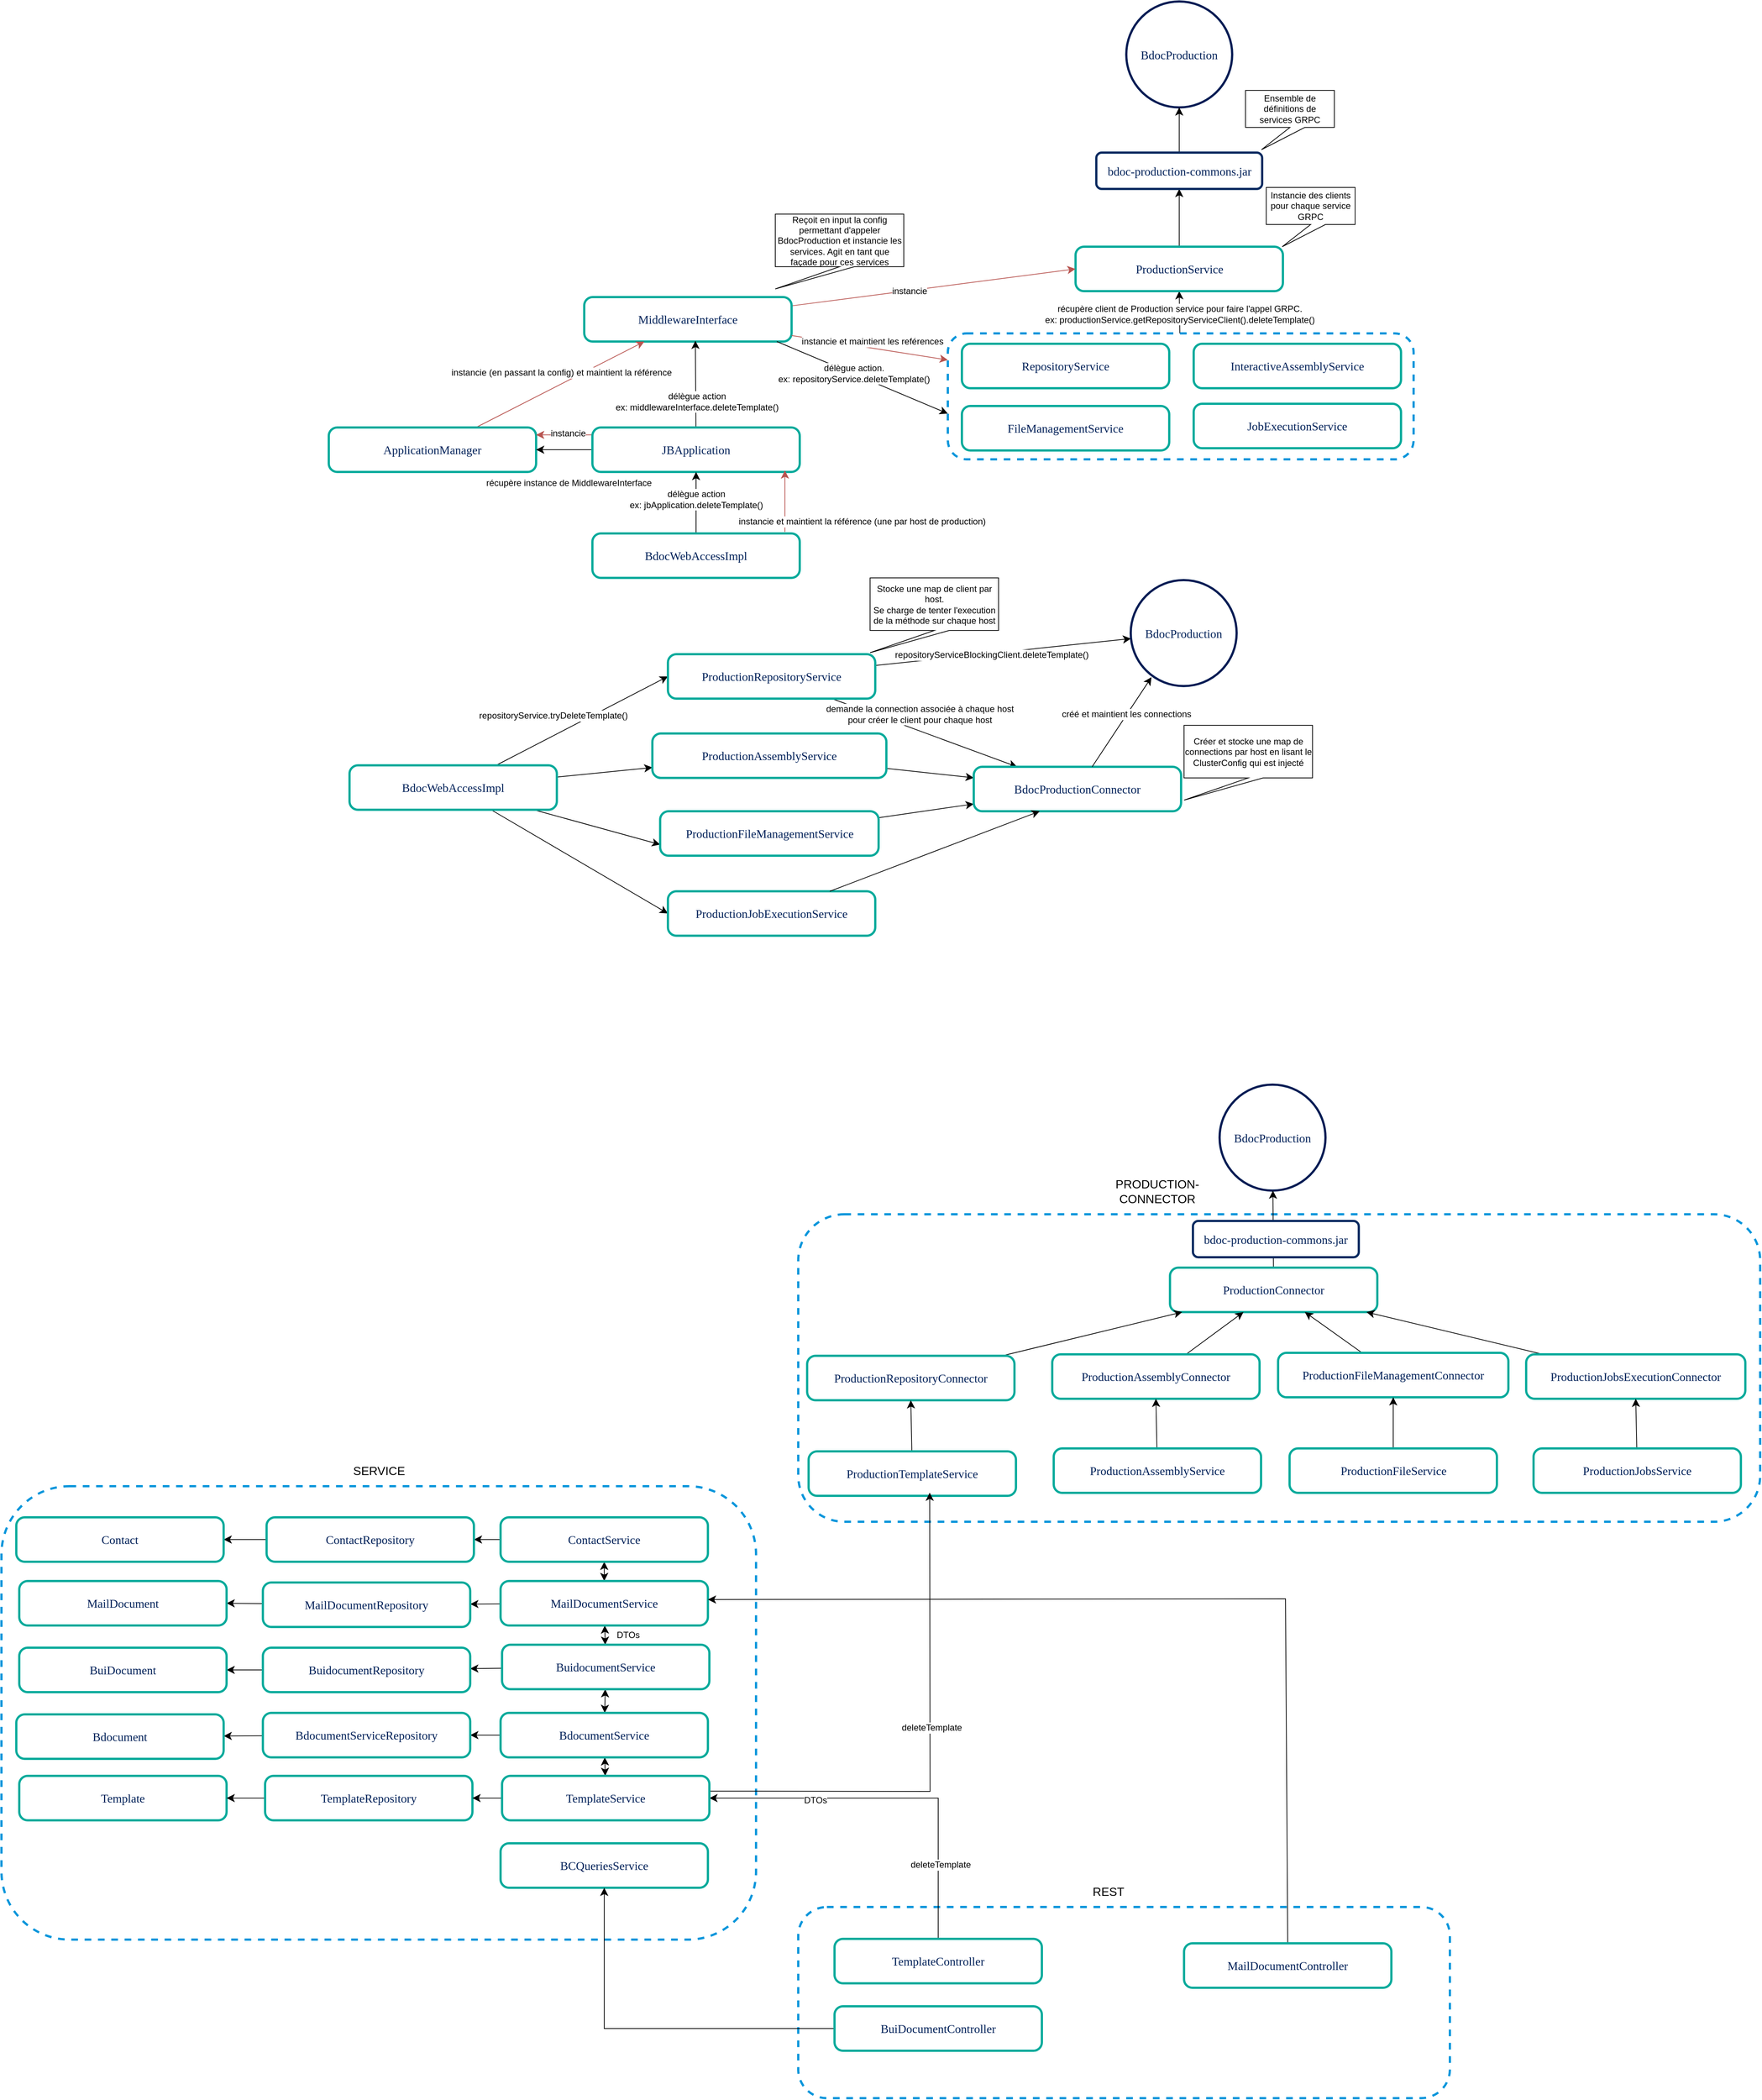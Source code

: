 <mxfile version="24.7.6">
  <diagram name="Page-1" id="mQtRlN96GZHrQYOkIhaN">
    <mxGraphModel dx="3990" dy="1787" grid="1" gridSize="10" guides="1" tooltips="1" connect="1" arrows="1" fold="1" page="0" pageScale="1" pageWidth="827" pageHeight="1169" math="0" shadow="0">
      <root>
        <mxCell id="0" />
        <mxCell id="1" parent="0" />
        <mxCell id="X8OBtTKPQ86jGMtwhGi1-129" value="" style="rounded=1;whiteSpace=wrap;html=1;strokeColor=#0095db;strokeWidth=3;arcSize=15;fontFamily=Cascadia code;fontSource=https%3A%2F%2Ffonts.googleapis.com%2Fcss%3Ffamily%3DCascadia%2Bcode;fontSize=16;fontColor=#002058;fontStyle=0;labelBackgroundColor=none;labelBorderColor=none;dashed=1;" vertex="1" parent="1">
          <mxGeometry x="-1454" y="1908" width="1019" height="612" as="geometry" />
        </mxCell>
        <mxCell id="X8OBtTKPQ86jGMtwhGi1-128" value="" style="rounded=1;whiteSpace=wrap;html=1;strokeColor=#0095db;strokeWidth=3;arcSize=15;fontFamily=Cascadia code;fontSource=https%3A%2F%2Ffonts.googleapis.com%2Fcss%3Ffamily%3DCascadia%2Bcode;fontSize=16;fontColor=#002058;fontStyle=0;labelBackgroundColor=none;labelBorderColor=none;dashed=1;" vertex="1" parent="1">
          <mxGeometry x="-378" y="2476" width="880" height="258" as="geometry" />
        </mxCell>
        <mxCell id="X8OBtTKPQ86jGMtwhGi1-125" value="" style="rounded=1;whiteSpace=wrap;html=1;strokeColor=#0095db;strokeWidth=3;arcSize=15;fontFamily=Cascadia code;fontSource=https%3A%2F%2Ffonts.googleapis.com%2Fcss%3Ffamily%3DCascadia%2Bcode;fontSize=16;fontColor=#002058;fontStyle=0;labelBackgroundColor=none;labelBorderColor=none;dashed=1;" vertex="1" parent="1">
          <mxGeometry x="-378" y="1541" width="1299" height="415" as="geometry" />
        </mxCell>
        <mxCell id="X8OBtTKPQ86jGMtwhGi1-28" style="edgeStyle=none;curved=1;rounded=0;orthogonalLoop=1;jettySize=auto;html=1;entryX=0.5;entryY=1;entryDx=0;entryDy=0;fontSize=12;startSize=8;endSize=8;" edge="1" parent="1" source="X8OBtTKPQ86jGMtwhGi1-25" target="X8OBtTKPQ86jGMtwhGi1-3">
          <mxGeometry relative="1" as="geometry" />
        </mxCell>
        <mxCell id="X8OBtTKPQ86jGMtwhGi1-34" value="&lt;div&gt;récupère client de Production service pour faire l&#39;appel GRPC.&lt;/div&gt;&lt;div&gt;ex: productionService.getRepositoryServiceClient().deleteTemplate()&lt;br&gt;&lt;/div&gt;" style="edgeLabel;html=1;align=center;verticalAlign=middle;resizable=0;points=[];fontSize=12;" vertex="1" connectable="0" parent="X8OBtTKPQ86jGMtwhGi1-28">
          <mxGeometry x="0.262" y="-2" relative="1" as="geometry">
            <mxPoint x="-2" y="10" as="offset" />
          </mxGeometry>
        </mxCell>
        <mxCell id="X8OBtTKPQ86jGMtwhGi1-25" value="" style="rounded=1;whiteSpace=wrap;html=1;strokeColor=#0095db;strokeWidth=3;arcSize=15;fontFamily=Cascadia code;fontSource=https%3A%2F%2Ffonts.googleapis.com%2Fcss%3Ffamily%3DCascadia%2Bcode;fontSize=16;fontColor=#002058;fontStyle=0;labelBackgroundColor=none;labelBorderColor=none;dashed=1;" vertex="1" parent="1">
          <mxGeometry x="-176" y="352" width="629" height="170" as="geometry" />
        </mxCell>
        <mxCell id="X8OBtTKPQ86jGMtwhGi1-1" value="BdocProduction" style="ellipse;whiteSpace=wrap;html=1;aspect=fixed;fillColor=#FFFFFF;strokeColor=#001C54;fontColor=#002058;fontFamily=Poppins;fontSource=https%3A%2F%2Ffonts.googleapis.com%2Fcss%3Ffamily%3DPoppins;fontSize=16;strokeWidth=3;fontStyle=0" vertex="1" parent="1">
          <mxGeometry x="65" y="-96" width="143" height="143" as="geometry" />
        </mxCell>
        <mxCell id="X8OBtTKPQ86jGMtwhGi1-10" style="edgeStyle=none;curved=1;rounded=0;orthogonalLoop=1;jettySize=auto;html=1;entryX=0.5;entryY=1;entryDx=0;entryDy=0;fontSize=12;startSize=8;endSize=8;" edge="1" parent="1" source="X8OBtTKPQ86jGMtwhGi1-3" target="X8OBtTKPQ86jGMtwhGi1-7">
          <mxGeometry relative="1" as="geometry" />
        </mxCell>
        <mxCell id="X8OBtTKPQ86jGMtwhGi1-3" value="ProductionService" style="rounded=1;whiteSpace=wrap;html=1;strokeColor=#00AA9B;strokeWidth=3;arcSize=19;fontFamily=Poppins;fontSource=https%3A%2F%2Ffonts.googleapis.com%2Fcss%3Ffamily%3DPoppins;fontSize=16;fontColor=#002058;fontStyle=0;labelBackgroundColor=none;labelBorderColor=none;" vertex="1" parent="1">
          <mxGeometry x="-3.5" y="235" width="280" height="60" as="geometry" />
        </mxCell>
        <mxCell id="X8OBtTKPQ86jGMtwhGi1-11" style="edgeStyle=none;curved=1;rounded=0;orthogonalLoop=1;jettySize=auto;html=1;entryX=0.5;entryY=1;entryDx=0;entryDy=0;fontSize=12;startSize=8;endSize=8;" edge="1" parent="1" source="X8OBtTKPQ86jGMtwhGi1-7" target="X8OBtTKPQ86jGMtwhGi1-1">
          <mxGeometry relative="1" as="geometry" />
        </mxCell>
        <mxCell id="X8OBtTKPQ86jGMtwhGi1-7" value="bdoc-production-commons.jar" style="rounded=1;whiteSpace=wrap;html=1;strokeColor=#042a60;strokeWidth=3;arcSize=15;fontFamily=Cascadia code;fontSource=https%3A%2F%2Ffonts.googleapis.com%2Fcss%3Ffamily%3DCascadia%2Bcode;fontSize=16;fontColor=#002058;fontStyle=0;labelBackgroundColor=none;labelBorderColor=none;" vertex="1" parent="1">
          <mxGeometry x="24.5" y="108" width="224" height="49" as="geometry" />
        </mxCell>
        <mxCell id="X8OBtTKPQ86jGMtwhGi1-9" value="Ensemble de définitions de services GRPC" style="shape=callout;whiteSpace=wrap;html=1;perimeter=calloutPerimeter;position2=0.18;" vertex="1" parent="1">
          <mxGeometry x="226" y="24" width="120" height="80" as="geometry" />
        </mxCell>
        <mxCell id="X8OBtTKPQ86jGMtwhGi1-12" value="Instancie des clients pour chaque service GRPC" style="shape=callout;whiteSpace=wrap;html=1;perimeter=calloutPerimeter;position2=0.18;" vertex="1" parent="1">
          <mxGeometry x="254" y="155" width="120" height="80" as="geometry" />
        </mxCell>
        <mxCell id="X8OBtTKPQ86jGMtwhGi1-15" style="edgeStyle=none;curved=1;rounded=0;orthogonalLoop=1;jettySize=auto;html=1;fontSize=12;startSize=8;endSize=8;fillColor=#f8cecc;strokeColor=#b85450;entryX=0;entryY=0.5;entryDx=0;entryDy=0;" edge="1" parent="1" source="X8OBtTKPQ86jGMtwhGi1-14" target="X8OBtTKPQ86jGMtwhGi1-3">
          <mxGeometry relative="1" as="geometry" />
        </mxCell>
        <mxCell id="X8OBtTKPQ86jGMtwhGi1-30" value="instancie" style="edgeLabel;html=1;align=center;verticalAlign=middle;resizable=0;points=[];fontSize=12;" vertex="1" connectable="0" parent="X8OBtTKPQ86jGMtwhGi1-15">
          <mxGeometry x="-0.172" y="-1" relative="1" as="geometry">
            <mxPoint as="offset" />
          </mxGeometry>
        </mxCell>
        <mxCell id="X8OBtTKPQ86jGMtwhGi1-14" value="MiddlewareInterface" style="rounded=1;whiteSpace=wrap;html=1;strokeColor=#00AA9B;strokeWidth=3;arcSize=19;fontFamily=Poppins;fontSource=https%3A%2F%2Ffonts.googleapis.com%2Fcss%3Ffamily%3DPoppins;fontSize=16;fontColor=#002058;fontStyle=0;labelBackgroundColor=none;labelBorderColor=none;" vertex="1" parent="1">
          <mxGeometry x="-667" y="303" width="280" height="60" as="geometry" />
        </mxCell>
        <mxCell id="X8OBtTKPQ86jGMtwhGi1-17" value="Reçoit en input la config permettant d&#39;appeler BdocProduction et instancie les services. Agit en tant que façade pour ces services" style="shape=callout;whiteSpace=wrap;html=1;perimeter=calloutPerimeter;position2=0;" vertex="1" parent="1">
          <mxGeometry x="-409" y="191" width="173.5" height="101" as="geometry" />
        </mxCell>
        <mxCell id="X8OBtTKPQ86jGMtwhGi1-18" value="RepositoryService" style="rounded=1;whiteSpace=wrap;html=1;strokeColor=#00AA9B;strokeWidth=3;arcSize=19;fontFamily=Poppins;fontSource=https%3A%2F%2Ffonts.googleapis.com%2Fcss%3Ffamily%3DPoppins;fontSize=16;fontColor=#002058;fontStyle=0;labelBackgroundColor=none;labelBorderColor=none;" vertex="1" parent="1">
          <mxGeometry x="-157" y="366" width="280" height="60" as="geometry" />
        </mxCell>
        <mxCell id="X8OBtTKPQ86jGMtwhGi1-19" value="InteractiveAssemblyService" style="rounded=1;whiteSpace=wrap;html=1;strokeColor=#00AA9B;strokeWidth=3;arcSize=19;fontFamily=Poppins;fontSource=https%3A%2F%2Ffonts.googleapis.com%2Fcss%3Ffamily%3DPoppins;fontSize=16;fontColor=#002058;fontStyle=0;labelBackgroundColor=none;labelBorderColor=none;" vertex="1" parent="1">
          <mxGeometry x="156" y="366" width="280" height="60" as="geometry" />
        </mxCell>
        <mxCell id="X8OBtTKPQ86jGMtwhGi1-20" value="FileManagementService" style="rounded=1;whiteSpace=wrap;html=1;strokeColor=#00AA9B;strokeWidth=3;arcSize=19;fontFamily=Poppins;fontSource=https%3A%2F%2Ffonts.googleapis.com%2Fcss%3Ffamily%3DPoppins;fontSize=16;fontColor=#002058;fontStyle=0;labelBackgroundColor=none;labelBorderColor=none;" vertex="1" parent="1">
          <mxGeometry x="-157" y="450" width="280" height="60" as="geometry" />
        </mxCell>
        <mxCell id="X8OBtTKPQ86jGMtwhGi1-21" value="JobExecutionService" style="rounded=1;whiteSpace=wrap;html=1;strokeColor=#00AA9B;strokeWidth=3;arcSize=19;fontFamily=Poppins;fontSource=https%3A%2F%2Ffonts.googleapis.com%2Fcss%3Ffamily%3DPoppins;fontSize=16;fontColor=#002058;fontStyle=0;labelBackgroundColor=none;labelBorderColor=none;" vertex="1" parent="1">
          <mxGeometry x="156" y="447" width="280" height="60" as="geometry" />
        </mxCell>
        <mxCell id="X8OBtTKPQ86jGMtwhGi1-26" style="edgeStyle=none;curved=1;rounded=0;orthogonalLoop=1;jettySize=auto;html=1;exitX=0.5;exitY=0;exitDx=0;exitDy=0;fontSize=12;startSize=8;endSize=8;" edge="1" parent="1" source="X8OBtTKPQ86jGMtwhGi1-25" target="X8OBtTKPQ86jGMtwhGi1-25">
          <mxGeometry relative="1" as="geometry" />
        </mxCell>
        <mxCell id="X8OBtTKPQ86jGMtwhGi1-27" style="edgeStyle=none;curved=1;rounded=0;orthogonalLoop=1;jettySize=auto;html=1;exitX=0.5;exitY=0;exitDx=0;exitDy=0;fontSize=12;startSize=8;endSize=8;" edge="1" parent="1" source="X8OBtTKPQ86jGMtwhGi1-25" target="X8OBtTKPQ86jGMtwhGi1-25">
          <mxGeometry relative="1" as="geometry" />
        </mxCell>
        <mxCell id="X8OBtTKPQ86jGMtwhGi1-29" style="edgeStyle=none;curved=1;rounded=0;orthogonalLoop=1;jettySize=auto;html=1;fontSize=12;startSize=8;endSize=8;fillColor=#f8cecc;strokeColor=#b85450;" edge="1" parent="1" source="X8OBtTKPQ86jGMtwhGi1-14" target="X8OBtTKPQ86jGMtwhGi1-25">
          <mxGeometry relative="1" as="geometry" />
        </mxCell>
        <mxCell id="X8OBtTKPQ86jGMtwhGi1-31" value="instancie et maintient les reférences" style="edgeLabel;html=1;align=center;verticalAlign=middle;resizable=0;points=[];fontSize=12;" vertex="1" connectable="0" parent="X8OBtTKPQ86jGMtwhGi1-29">
          <mxGeometry x="-0.215" y="1" relative="1" as="geometry">
            <mxPoint x="26" y="-4" as="offset" />
          </mxGeometry>
        </mxCell>
        <mxCell id="X8OBtTKPQ86jGMtwhGi1-32" style="edgeStyle=none;curved=1;rounded=0;orthogonalLoop=1;jettySize=auto;html=1;entryX=0.002;entryY=0.3;entryDx=0;entryDy=0;entryPerimeter=0;fontSize=12;startSize=8;endSize=8;exitX=0.929;exitY=1;exitDx=0;exitDy=0;exitPerimeter=0;" edge="1" parent="1" source="X8OBtTKPQ86jGMtwhGi1-14">
          <mxGeometry relative="1" as="geometry">
            <mxPoint x="-297.26" y="443.995" as="sourcePoint" />
            <mxPoint x="-176.002" y="460.24" as="targetPoint" />
          </mxGeometry>
        </mxCell>
        <mxCell id="X8OBtTKPQ86jGMtwhGi1-33" value="&lt;div&gt;délègue action.&lt;/div&gt;&lt;div&gt;ex: repositoryService.deleteTemplate()&lt;br&gt;&lt;/div&gt;" style="edgeLabel;html=1;align=center;verticalAlign=middle;resizable=0;points=[];fontSize=12;" vertex="1" connectable="0" parent="X8OBtTKPQ86jGMtwhGi1-32">
          <mxGeometry x="-0.106" y="1" relative="1" as="geometry">
            <mxPoint as="offset" />
          </mxGeometry>
        </mxCell>
        <mxCell id="X8OBtTKPQ86jGMtwhGi1-37" style="edgeStyle=none;curved=1;rounded=0;orthogonalLoop=1;jettySize=auto;html=1;fontSize=12;startSize=8;endSize=8;fillColor=#f8cecc;strokeColor=#b85450;" edge="1" parent="1" source="X8OBtTKPQ86jGMtwhGi1-36" target="X8OBtTKPQ86jGMtwhGi1-14">
          <mxGeometry relative="1" as="geometry" />
        </mxCell>
        <mxCell id="X8OBtTKPQ86jGMtwhGi1-38" value="instancie (en passant la config) et maintient la référence" style="edgeLabel;html=1;align=center;verticalAlign=middle;resizable=0;points=[];fontSize=12;" vertex="1" connectable="0" parent="X8OBtTKPQ86jGMtwhGi1-37">
          <mxGeometry x="-0.314" relative="1" as="geometry">
            <mxPoint x="37" y="-34" as="offset" />
          </mxGeometry>
        </mxCell>
        <mxCell id="X8OBtTKPQ86jGMtwhGi1-36" value="ApplicationManager" style="rounded=1;whiteSpace=wrap;html=1;strokeColor=#00AA9B;strokeWidth=3;arcSize=19;fontFamily=Poppins;fontSource=https%3A%2F%2Ffonts.googleapis.com%2Fcss%3Ffamily%3DPoppins;fontSize=16;fontColor=#002058;fontStyle=0;labelBackgroundColor=none;labelBorderColor=none;" vertex="1" parent="1">
          <mxGeometry x="-1012" y="479" width="280" height="60" as="geometry" />
        </mxCell>
        <mxCell id="X8OBtTKPQ86jGMtwhGi1-41" style="edgeStyle=none;curved=1;rounded=0;orthogonalLoop=1;jettySize=auto;html=1;fontSize=12;startSize=8;endSize=8;entryX=0.536;entryY=0.983;entryDx=0;entryDy=0;entryPerimeter=0;" edge="1" parent="1" source="X8OBtTKPQ86jGMtwhGi1-39" target="X8OBtTKPQ86jGMtwhGi1-14">
          <mxGeometry relative="1" as="geometry">
            <mxPoint x="-525" y="395" as="targetPoint" />
          </mxGeometry>
        </mxCell>
        <mxCell id="X8OBtTKPQ86jGMtwhGi1-42" value="délègue action&lt;br&gt;ex: middlewareInterface.deleteTemplate()" style="edgeLabel;html=1;align=center;verticalAlign=middle;resizable=0;points=[];fontSize=12;" vertex="1" connectable="0" parent="X8OBtTKPQ86jGMtwhGi1-41">
          <mxGeometry x="0.157" relative="1" as="geometry">
            <mxPoint x="1" y="32" as="offset" />
          </mxGeometry>
        </mxCell>
        <mxCell id="X8OBtTKPQ86jGMtwhGi1-43" style="edgeStyle=none;curved=1;rounded=0;orthogonalLoop=1;jettySize=auto;html=1;entryX=1;entryY=0.5;entryDx=0;entryDy=0;fontSize=12;startSize=8;endSize=8;" edge="1" parent="1" source="X8OBtTKPQ86jGMtwhGi1-39" target="X8OBtTKPQ86jGMtwhGi1-36">
          <mxGeometry relative="1" as="geometry" />
        </mxCell>
        <mxCell id="X8OBtTKPQ86jGMtwhGi1-44" value="récupère instance de MiddlewareInterface" style="edgeLabel;html=1;align=center;verticalAlign=middle;resizable=0;points=[];fontSize=12;" vertex="1" connectable="0" parent="X8OBtTKPQ86jGMtwhGi1-43">
          <mxGeometry x="-0.08" relative="1" as="geometry">
            <mxPoint x="3" y="45" as="offset" />
          </mxGeometry>
        </mxCell>
        <mxCell id="X8OBtTKPQ86jGMtwhGi1-51" style="edgeStyle=none;curved=1;rounded=0;orthogonalLoop=1;jettySize=auto;html=1;fontSize=12;startSize=8;endSize=8;fillColor=#f8cecc;strokeColor=#b85450;" edge="1" parent="1">
          <mxGeometry relative="1" as="geometry">
            <mxPoint x="-656" y="489" as="sourcePoint" />
            <mxPoint x="-732" y="489" as="targetPoint" />
          </mxGeometry>
        </mxCell>
        <mxCell id="X8OBtTKPQ86jGMtwhGi1-52" value="instancie" style="edgeLabel;html=1;align=center;verticalAlign=middle;resizable=0;points=[];fontSize=12;" vertex="1" connectable="0" parent="X8OBtTKPQ86jGMtwhGi1-51">
          <mxGeometry x="-0.289" y="-2" relative="1" as="geometry">
            <mxPoint x="-6" as="offset" />
          </mxGeometry>
        </mxCell>
        <mxCell id="X8OBtTKPQ86jGMtwhGi1-39" value="JBApplication" style="rounded=1;whiteSpace=wrap;html=1;strokeColor=#00AA9B;strokeWidth=3;arcSize=19;fontFamily=Poppins;fontSource=https%3A%2F%2Ffonts.googleapis.com%2Fcss%3Ffamily%3DPoppins;fontSize=16;fontColor=#002058;fontStyle=0;labelBackgroundColor=none;labelBorderColor=none;" vertex="1" parent="1">
          <mxGeometry x="-656" y="479" width="280" height="60" as="geometry" />
        </mxCell>
        <mxCell id="X8OBtTKPQ86jGMtwhGi1-47" style="edgeStyle=none;curved=1;rounded=0;orthogonalLoop=1;jettySize=auto;html=1;fontSize=12;startSize=8;endSize=8;" edge="1" parent="1" source="X8OBtTKPQ86jGMtwhGi1-46" target="X8OBtTKPQ86jGMtwhGi1-39">
          <mxGeometry relative="1" as="geometry" />
        </mxCell>
        <mxCell id="X8OBtTKPQ86jGMtwhGi1-48" value="&lt;div&gt;délègue action&lt;/div&gt;&lt;div&gt;ex: jbApplication.deleteTemplate()&lt;br&gt;&lt;/div&gt;" style="edgeLabel;html=1;align=center;verticalAlign=middle;resizable=0;points=[];fontSize=12;" vertex="1" connectable="0" parent="X8OBtTKPQ86jGMtwhGi1-47">
          <mxGeometry x="0.108" relative="1" as="geometry">
            <mxPoint as="offset" />
          </mxGeometry>
        </mxCell>
        <mxCell id="X8OBtTKPQ86jGMtwhGi1-49" style="edgeStyle=none;curved=1;rounded=0;orthogonalLoop=1;jettySize=auto;html=1;fontSize=12;startSize=8;endSize=8;fillColor=#f8cecc;strokeColor=#b85450;" edge="1" parent="1">
          <mxGeometry relative="1" as="geometry">
            <mxPoint x="-396" y="620" as="sourcePoint" />
            <mxPoint x="-396" y="537" as="targetPoint" />
          </mxGeometry>
        </mxCell>
        <mxCell id="X8OBtTKPQ86jGMtwhGi1-50" value="instancie et maintient la référence (une par host de production)" style="edgeLabel;html=1;align=center;verticalAlign=middle;resizable=0;points=[];fontSize=12;" vertex="1" connectable="0" parent="X8OBtTKPQ86jGMtwhGi1-49">
          <mxGeometry x="0.181" relative="1" as="geometry">
            <mxPoint x="104" y="35" as="offset" />
          </mxGeometry>
        </mxCell>
        <mxCell id="X8OBtTKPQ86jGMtwhGi1-46" value="BdocWebAccessImpl" style="rounded=1;whiteSpace=wrap;html=1;strokeColor=#00AA9B;strokeWidth=3;arcSize=19;fontFamily=Poppins;fontSource=https%3A%2F%2Ffonts.googleapis.com%2Fcss%3Ffamily%3DPoppins;fontSize=16;fontColor=#002058;fontStyle=0;labelBackgroundColor=none;labelBorderColor=none;" vertex="1" parent="1">
          <mxGeometry x="-656" y="622" width="280" height="60" as="geometry" />
        </mxCell>
        <mxCell id="X8OBtTKPQ86jGMtwhGi1-59" style="edgeStyle=none;curved=1;rounded=0;orthogonalLoop=1;jettySize=auto;html=1;fontSize=12;startSize=8;endSize=8;entryX=0;entryY=0.5;entryDx=0;entryDy=0;" edge="1" parent="1" source="X8OBtTKPQ86jGMtwhGi1-53" target="X8OBtTKPQ86jGMtwhGi1-54">
          <mxGeometry relative="1" as="geometry" />
        </mxCell>
        <mxCell id="X8OBtTKPQ86jGMtwhGi1-71" value="repositoryService.tryDeleteTemplate()" style="edgeLabel;html=1;align=center;verticalAlign=middle;resizable=0;points=[];fontSize=12;" vertex="1" connectable="0" parent="X8OBtTKPQ86jGMtwhGi1-59">
          <mxGeometry x="0.209" y="-2" relative="1" as="geometry">
            <mxPoint x="-65" y="4" as="offset" />
          </mxGeometry>
        </mxCell>
        <mxCell id="X8OBtTKPQ86jGMtwhGi1-60" style="edgeStyle=none;curved=1;rounded=0;orthogonalLoop=1;jettySize=auto;html=1;fontSize=12;startSize=8;endSize=8;" edge="1" parent="1" source="X8OBtTKPQ86jGMtwhGi1-53" target="X8OBtTKPQ86jGMtwhGi1-55">
          <mxGeometry relative="1" as="geometry" />
        </mxCell>
        <mxCell id="X8OBtTKPQ86jGMtwhGi1-61" style="edgeStyle=none;curved=1;rounded=0;orthogonalLoop=1;jettySize=auto;html=1;entryX=0;entryY=0.75;entryDx=0;entryDy=0;fontSize=12;startSize=8;endSize=8;" edge="1" parent="1" source="X8OBtTKPQ86jGMtwhGi1-53" target="X8OBtTKPQ86jGMtwhGi1-56">
          <mxGeometry relative="1" as="geometry" />
        </mxCell>
        <mxCell id="X8OBtTKPQ86jGMtwhGi1-62" style="edgeStyle=none;curved=1;rounded=0;orthogonalLoop=1;jettySize=auto;html=1;entryX=0;entryY=0.5;entryDx=0;entryDy=0;fontSize=12;startSize=8;endSize=8;" edge="1" parent="1" source="X8OBtTKPQ86jGMtwhGi1-53" target="X8OBtTKPQ86jGMtwhGi1-57">
          <mxGeometry relative="1" as="geometry" />
        </mxCell>
        <mxCell id="X8OBtTKPQ86jGMtwhGi1-53" value="BdocWebAccessImpl" style="rounded=1;whiteSpace=wrap;html=1;strokeColor=#00AA9B;strokeWidth=3;arcSize=19;fontFamily=Poppins;fontSource=https%3A%2F%2Ffonts.googleapis.com%2Fcss%3Ffamily%3DPoppins;fontSize=16;fontColor=#002058;fontStyle=0;labelBackgroundColor=none;labelBorderColor=none;" vertex="1" parent="1">
          <mxGeometry x="-984" y="935" width="280" height="60" as="geometry" />
        </mxCell>
        <mxCell id="X8OBtTKPQ86jGMtwhGi1-66" style="edgeStyle=none;curved=1;rounded=0;orthogonalLoop=1;jettySize=auto;html=1;fontSize=12;startSize=8;endSize=8;" edge="1" parent="1" source="X8OBtTKPQ86jGMtwhGi1-54" target="X8OBtTKPQ86jGMtwhGi1-63">
          <mxGeometry relative="1" as="geometry" />
        </mxCell>
        <mxCell id="X8OBtTKPQ86jGMtwhGi1-77" value="demande la connection associée à chaque host &lt;br&gt;pour créer le client pour chaque host" style="edgeLabel;html=1;align=center;verticalAlign=middle;resizable=0;points=[];fontSize=12;" vertex="1" connectable="0" parent="X8OBtTKPQ86jGMtwhGi1-66">
          <mxGeometry x="-0.253" relative="1" as="geometry">
            <mxPoint x="25" y="-14" as="offset" />
          </mxGeometry>
        </mxCell>
        <mxCell id="X8OBtTKPQ86jGMtwhGi1-73" style="edgeStyle=none;curved=1;rounded=0;orthogonalLoop=1;jettySize=auto;html=1;fontSize=12;startSize=8;endSize=8;" edge="1" parent="1" source="X8OBtTKPQ86jGMtwhGi1-54" target="X8OBtTKPQ86jGMtwhGi1-72">
          <mxGeometry relative="1" as="geometry" />
        </mxCell>
        <mxCell id="X8OBtTKPQ86jGMtwhGi1-74" value="repositoryServiceBlockingClient.deleteTemplate()" style="edgeLabel;html=1;align=center;verticalAlign=middle;resizable=0;points=[];fontSize=12;" vertex="1" connectable="0" parent="X8OBtTKPQ86jGMtwhGi1-73">
          <mxGeometry x="-0.095" y="-2" relative="1" as="geometry">
            <mxPoint as="offset" />
          </mxGeometry>
        </mxCell>
        <mxCell id="X8OBtTKPQ86jGMtwhGi1-54" value="ProductionRepositoryService" style="rounded=1;whiteSpace=wrap;html=1;strokeColor=#00AA9B;strokeWidth=3;arcSize=19;fontFamily=Poppins;fontSource=https%3A%2F%2Ffonts.googleapis.com%2Fcss%3Ffamily%3DPoppins;fontSize=16;fontColor=#002058;fontStyle=0;labelBackgroundColor=none;labelBorderColor=none;" vertex="1" parent="1">
          <mxGeometry x="-554" y="785" width="280" height="60" as="geometry" />
        </mxCell>
        <mxCell id="X8OBtTKPQ86jGMtwhGi1-65" style="edgeStyle=none;curved=1;rounded=0;orthogonalLoop=1;jettySize=auto;html=1;fontSize=12;startSize=8;endSize=8;" edge="1" parent="1" source="X8OBtTKPQ86jGMtwhGi1-55" target="X8OBtTKPQ86jGMtwhGi1-63">
          <mxGeometry relative="1" as="geometry" />
        </mxCell>
        <mxCell id="X8OBtTKPQ86jGMtwhGi1-55" value="ProductionAssemblyService" style="rounded=1;whiteSpace=wrap;html=1;strokeColor=#00AA9B;strokeWidth=3;arcSize=19;fontFamily=Poppins;fontSource=https%3A%2F%2Ffonts.googleapis.com%2Fcss%3Ffamily%3DPoppins;fontSize=16;fontColor=#002058;fontStyle=0;labelBackgroundColor=none;labelBorderColor=none;" vertex="1" parent="1">
          <mxGeometry x="-575" y="892" width="316" height="60" as="geometry" />
        </mxCell>
        <mxCell id="X8OBtTKPQ86jGMtwhGi1-67" style="edgeStyle=none;curved=1;rounded=0;orthogonalLoop=1;jettySize=auto;html=1;fontSize=12;startSize=8;endSize=8;" edge="1" parent="1" source="X8OBtTKPQ86jGMtwhGi1-56" target="X8OBtTKPQ86jGMtwhGi1-63">
          <mxGeometry relative="1" as="geometry" />
        </mxCell>
        <mxCell id="X8OBtTKPQ86jGMtwhGi1-56" value="ProductionFileManagementService" style="rounded=1;whiteSpace=wrap;html=1;strokeColor=#00AA9B;strokeWidth=3;arcSize=19;fontFamily=Poppins;fontSource=https%3A%2F%2Ffonts.googleapis.com%2Fcss%3Ffamily%3DPoppins;fontSize=16;fontColor=#002058;fontStyle=0;labelBackgroundColor=none;labelBorderColor=none;" vertex="1" parent="1">
          <mxGeometry x="-564.5" y="997" width="295" height="60" as="geometry" />
        </mxCell>
        <mxCell id="X8OBtTKPQ86jGMtwhGi1-57" value="ProductionJobExecutionService" style="rounded=1;whiteSpace=wrap;html=1;strokeColor=#00AA9B;strokeWidth=3;arcSize=19;fontFamily=Poppins;fontSource=https%3A%2F%2Ffonts.googleapis.com%2Fcss%3Ffamily%3DPoppins;fontSize=16;fontColor=#002058;fontStyle=0;labelBackgroundColor=none;labelBorderColor=none;" vertex="1" parent="1">
          <mxGeometry x="-554" y="1105" width="280" height="60" as="geometry" />
        </mxCell>
        <mxCell id="X8OBtTKPQ86jGMtwhGi1-63" value="BdocProductionConnector" style="rounded=1;whiteSpace=wrap;html=1;strokeColor=#00AA9B;strokeWidth=3;arcSize=19;fontFamily=Poppins;fontSource=https%3A%2F%2Ffonts.googleapis.com%2Fcss%3Ffamily%3DPoppins;fontSize=16;fontColor=#002058;fontStyle=0;labelBackgroundColor=none;labelBorderColor=none;" vertex="1" parent="1">
          <mxGeometry x="-141" y="937" width="280" height="60" as="geometry" />
        </mxCell>
        <mxCell id="X8OBtTKPQ86jGMtwhGi1-68" style="edgeStyle=none;curved=1;rounded=0;orthogonalLoop=1;jettySize=auto;html=1;entryX=0.318;entryY=1;entryDx=0;entryDy=0;entryPerimeter=0;fontSize=12;startSize=8;endSize=8;" edge="1" parent="1" source="X8OBtTKPQ86jGMtwhGi1-57" target="X8OBtTKPQ86jGMtwhGi1-63">
          <mxGeometry relative="1" as="geometry" />
        </mxCell>
        <mxCell id="X8OBtTKPQ86jGMtwhGi1-69" value="&lt;div&gt;Créer et stocke une map de connections par host en lisant le ClusterConfig qui est injecté&lt;br&gt;&lt;/div&gt;" style="shape=callout;whiteSpace=wrap;html=1;perimeter=calloutPerimeter;position2=0;" vertex="1" parent="1">
          <mxGeometry x="143" y="881" width="173.5" height="101" as="geometry" />
        </mxCell>
        <mxCell id="X8OBtTKPQ86jGMtwhGi1-70" value="&lt;div&gt;Stocke une map de client par host.&lt;/div&gt;&lt;div&gt;Se charge de tenter l&#39;execution de la méthode sur chaque host&lt;br&gt;&lt;/div&gt;" style="shape=callout;whiteSpace=wrap;html=1;perimeter=calloutPerimeter;position2=0;" vertex="1" parent="1">
          <mxGeometry x="-281" y="682" width="173.5" height="101" as="geometry" />
        </mxCell>
        <mxCell id="X8OBtTKPQ86jGMtwhGi1-72" value="BdocProduction" style="ellipse;whiteSpace=wrap;html=1;aspect=fixed;fillColor=#FFFFFF;strokeColor=#001C54;fontColor=#002058;fontFamily=Poppins;fontSource=https%3A%2F%2Ffonts.googleapis.com%2Fcss%3Ffamily%3DPoppins;fontSize=16;strokeWidth=3;fontStyle=0" vertex="1" parent="1">
          <mxGeometry x="71" y="685" width="143" height="143" as="geometry" />
        </mxCell>
        <mxCell id="X8OBtTKPQ86jGMtwhGi1-75" style="edgeStyle=none;curved=1;rounded=0;orthogonalLoop=1;jettySize=auto;html=1;entryX=0.196;entryY=0.916;entryDx=0;entryDy=0;entryPerimeter=0;fontSize=12;startSize=8;endSize=8;" edge="1" parent="1" source="X8OBtTKPQ86jGMtwhGi1-63" target="X8OBtTKPQ86jGMtwhGi1-72">
          <mxGeometry relative="1" as="geometry" />
        </mxCell>
        <mxCell id="X8OBtTKPQ86jGMtwhGi1-76" value="créé et maintient les connections" style="edgeLabel;html=1;align=center;verticalAlign=middle;resizable=0;points=[];fontSize=12;" vertex="1" connectable="0" parent="X8OBtTKPQ86jGMtwhGi1-75">
          <mxGeometry x="0.167" y="1" relative="1" as="geometry">
            <mxPoint as="offset" />
          </mxGeometry>
        </mxCell>
        <mxCell id="X8OBtTKPQ86jGMtwhGi1-78" value="BdocProduction" style="ellipse;whiteSpace=wrap;html=1;aspect=fixed;fillColor=#FFFFFF;strokeColor=#001C54;fontColor=#002058;fontFamily=Poppins;fontSource=https%3A%2F%2Ffonts.googleapis.com%2Fcss%3Ffamily%3DPoppins;fontSize=16;strokeWidth=3;fontStyle=0" vertex="1" parent="1">
          <mxGeometry x="191" y="1366" width="143" height="143" as="geometry" />
        </mxCell>
        <mxCell id="X8OBtTKPQ86jGMtwhGi1-123" style="edgeStyle=none;curved=1;rounded=0;orthogonalLoop=1;jettySize=auto;html=1;fontSize=12;startSize=8;endSize=8;" edge="1" parent="1" source="X8OBtTKPQ86jGMtwhGi1-79" target="X8OBtTKPQ86jGMtwhGi1-78">
          <mxGeometry relative="1" as="geometry" />
        </mxCell>
        <mxCell id="X8OBtTKPQ86jGMtwhGi1-79" value="ProductionConnector" style="rounded=1;whiteSpace=wrap;html=1;strokeColor=#00AA9B;strokeWidth=3;arcSize=19;fontFamily=Poppins;fontSource=https%3A%2F%2Ffonts.googleapis.com%2Fcss%3Ffamily%3DPoppins;fontSize=16;fontColor=#002058;fontStyle=0;labelBackgroundColor=none;labelBorderColor=none;" vertex="1" parent="1">
          <mxGeometry x="124" y="1613" width="280" height="60" as="geometry" />
        </mxCell>
        <mxCell id="X8OBtTKPQ86jGMtwhGi1-119" style="edgeStyle=none;curved=1;rounded=0;orthogonalLoop=1;jettySize=auto;html=1;fontSize=12;startSize=8;endSize=8;" edge="1" parent="1" source="X8OBtTKPQ86jGMtwhGi1-80" target="X8OBtTKPQ86jGMtwhGi1-79">
          <mxGeometry relative="1" as="geometry" />
        </mxCell>
        <mxCell id="X8OBtTKPQ86jGMtwhGi1-80" value="ProductionRepositoryConnector" style="rounded=1;whiteSpace=wrap;html=1;strokeColor=#00AA9B;strokeWidth=3;arcSize=19;fontFamily=Poppins;fontSource=https%3A%2F%2Ffonts.googleapis.com%2Fcss%3Ffamily%3DPoppins;fontSize=16;fontColor=#002058;fontStyle=0;labelBackgroundColor=none;labelBorderColor=none;" vertex="1" parent="1">
          <mxGeometry x="-366" y="1732" width="280" height="60" as="geometry" />
        </mxCell>
        <mxCell id="X8OBtTKPQ86jGMtwhGi1-120" style="edgeStyle=none;curved=1;rounded=0;orthogonalLoop=1;jettySize=auto;html=1;fontSize=12;startSize=8;endSize=8;" edge="1" parent="1" source="X8OBtTKPQ86jGMtwhGi1-81" target="X8OBtTKPQ86jGMtwhGi1-79">
          <mxGeometry relative="1" as="geometry" />
        </mxCell>
        <mxCell id="X8OBtTKPQ86jGMtwhGi1-81" value="ProductionAssemblyConnector" style="rounded=1;whiteSpace=wrap;html=1;strokeColor=#00AA9B;strokeWidth=3;arcSize=19;fontFamily=Poppins;fontSource=https%3A%2F%2Ffonts.googleapis.com%2Fcss%3Ffamily%3DPoppins;fontSize=16;fontColor=#002058;fontStyle=0;labelBackgroundColor=none;labelBorderColor=none;" vertex="1" parent="1">
          <mxGeometry x="-35" y="1730" width="280" height="60" as="geometry" />
        </mxCell>
        <mxCell id="X8OBtTKPQ86jGMtwhGi1-122" style="edgeStyle=none;curved=1;rounded=0;orthogonalLoop=1;jettySize=auto;html=1;fontSize=12;startSize=8;endSize=8;" edge="1" parent="1" source="X8OBtTKPQ86jGMtwhGi1-82" target="X8OBtTKPQ86jGMtwhGi1-79">
          <mxGeometry relative="1" as="geometry" />
        </mxCell>
        <mxCell id="X8OBtTKPQ86jGMtwhGi1-82" value="ProductionJobsExecutionConnector" style="rounded=1;whiteSpace=wrap;html=1;strokeColor=#00AA9B;strokeWidth=3;arcSize=19;fontFamily=Poppins;fontSource=https%3A%2F%2Ffonts.googleapis.com%2Fcss%3Ffamily%3DPoppins;fontSize=16;fontColor=#002058;fontStyle=0;labelBackgroundColor=none;labelBorderColor=none;" vertex="1" parent="1">
          <mxGeometry x="605" y="1730" width="296" height="60" as="geometry" />
        </mxCell>
        <mxCell id="X8OBtTKPQ86jGMtwhGi1-121" style="edgeStyle=none;curved=1;rounded=0;orthogonalLoop=1;jettySize=auto;html=1;fontSize=12;startSize=8;endSize=8;" edge="1" parent="1" source="X8OBtTKPQ86jGMtwhGi1-83" target="X8OBtTKPQ86jGMtwhGi1-79">
          <mxGeometry relative="1" as="geometry" />
        </mxCell>
        <mxCell id="X8OBtTKPQ86jGMtwhGi1-83" value="ProductionFileManagementConnector" style="rounded=1;whiteSpace=wrap;html=1;strokeColor=#00AA9B;strokeWidth=3;arcSize=19;fontFamily=Poppins;fontSource=https%3A%2F%2Ffonts.googleapis.com%2Fcss%3Ffamily%3DPoppins;fontSize=16;fontColor=#002058;fontStyle=0;labelBackgroundColor=none;labelBorderColor=none;" vertex="1" parent="1">
          <mxGeometry x="270" y="1728" width="311" height="60" as="geometry" />
        </mxCell>
        <mxCell id="X8OBtTKPQ86jGMtwhGi1-115" style="edgeStyle=none;curved=1;rounded=0;orthogonalLoop=1;jettySize=auto;html=1;entryX=0.5;entryY=1;entryDx=0;entryDy=0;fontSize=12;startSize=8;endSize=8;" edge="1" parent="1" source="X8OBtTKPQ86jGMtwhGi1-85" target="X8OBtTKPQ86jGMtwhGi1-80">
          <mxGeometry relative="1" as="geometry" />
        </mxCell>
        <mxCell id="X8OBtTKPQ86jGMtwhGi1-85" value="ProductionTemplateService" style="rounded=1;whiteSpace=wrap;html=1;strokeColor=#00AA9B;strokeWidth=3;arcSize=19;fontFamily=Poppins;fontSource=https%3A%2F%2Ffonts.googleapis.com%2Fcss%3Ffamily%3DPoppins;fontSize=16;fontColor=#002058;fontStyle=0;labelBackgroundColor=none;labelBorderColor=none;" vertex="1" parent="1">
          <mxGeometry x="-364" y="1861" width="280" height="60" as="geometry" />
        </mxCell>
        <mxCell id="X8OBtTKPQ86jGMtwhGi1-116" style="edgeStyle=none;curved=1;rounded=0;orthogonalLoop=1;jettySize=auto;html=1;entryX=0.5;entryY=1;entryDx=0;entryDy=0;fontSize=12;startSize=8;endSize=8;" edge="1" parent="1" source="X8OBtTKPQ86jGMtwhGi1-86" target="X8OBtTKPQ86jGMtwhGi1-81">
          <mxGeometry relative="1" as="geometry" />
        </mxCell>
        <mxCell id="X8OBtTKPQ86jGMtwhGi1-86" value="ProductionAssemblyService" style="rounded=1;whiteSpace=wrap;html=1;strokeColor=#00AA9B;strokeWidth=3;arcSize=19;fontFamily=Poppins;fontSource=https%3A%2F%2Ffonts.googleapis.com%2Fcss%3Ffamily%3DPoppins;fontSize=16;fontColor=#002058;fontStyle=0;labelBackgroundColor=none;labelBorderColor=none;" vertex="1" parent="1">
          <mxGeometry x="-33" y="1857" width="280" height="60" as="geometry" />
        </mxCell>
        <mxCell id="X8OBtTKPQ86jGMtwhGi1-118" style="edgeStyle=none;curved=1;rounded=0;orthogonalLoop=1;jettySize=auto;html=1;entryX=0.5;entryY=1;entryDx=0;entryDy=0;fontSize=12;startSize=8;endSize=8;" edge="1" parent="1" source="X8OBtTKPQ86jGMtwhGi1-87" target="X8OBtTKPQ86jGMtwhGi1-82">
          <mxGeometry relative="1" as="geometry" />
        </mxCell>
        <mxCell id="X8OBtTKPQ86jGMtwhGi1-87" value="ProductionJobsService" style="rounded=1;whiteSpace=wrap;html=1;strokeColor=#00AA9B;strokeWidth=3;arcSize=19;fontFamily=Poppins;fontSource=https%3A%2F%2Ffonts.googleapis.com%2Fcss%3Ffamily%3DPoppins;fontSize=16;fontColor=#002058;fontStyle=0;labelBackgroundColor=none;labelBorderColor=none;" vertex="1" parent="1">
          <mxGeometry x="615" y="1857" width="280" height="60" as="geometry" />
        </mxCell>
        <mxCell id="X8OBtTKPQ86jGMtwhGi1-117" style="edgeStyle=none;curved=1;rounded=0;orthogonalLoop=1;jettySize=auto;html=1;fontSize=12;startSize=8;endSize=8;" edge="1" parent="1" source="X8OBtTKPQ86jGMtwhGi1-88" target="X8OBtTKPQ86jGMtwhGi1-83">
          <mxGeometry relative="1" as="geometry" />
        </mxCell>
        <mxCell id="X8OBtTKPQ86jGMtwhGi1-88" value="ProductionFileService" style="rounded=1;whiteSpace=wrap;html=1;strokeColor=#00AA9B;strokeWidth=3;arcSize=19;fontFamily=Poppins;fontSource=https%3A%2F%2Ffonts.googleapis.com%2Fcss%3Ffamily%3DPoppins;fontSize=16;fontColor=#002058;fontStyle=0;labelBackgroundColor=none;labelBorderColor=none;" vertex="1" parent="1">
          <mxGeometry x="285.5" y="1857" width="280" height="60" as="geometry" />
        </mxCell>
        <mxCell id="X8OBtTKPQ86jGMtwhGi1-103" style="edgeStyle=none;curved=1;rounded=0;orthogonalLoop=1;jettySize=auto;html=1;entryX=1;entryY=0.5;entryDx=0;entryDy=0;fontSize=12;startSize=8;endSize=8;" edge="1" parent="1" source="X8OBtTKPQ86jGMtwhGi1-89" target="X8OBtTKPQ86jGMtwhGi1-93">
          <mxGeometry relative="1" as="geometry" />
        </mxCell>
        <mxCell id="X8OBtTKPQ86jGMtwhGi1-111" style="edgeStyle=none;curved=1;rounded=0;orthogonalLoop=1;jettySize=auto;html=1;entryX=0.5;entryY=0;entryDx=0;entryDy=0;fontSize=12;startSize=8;endSize=8;startArrow=classic;startFill=1;" edge="1" parent="1" source="X8OBtTKPQ86jGMtwhGi1-89" target="X8OBtTKPQ86jGMtwhGi1-90">
          <mxGeometry relative="1" as="geometry" />
        </mxCell>
        <mxCell id="X8OBtTKPQ86jGMtwhGi1-114" value="DTOs" style="edgeLabel;html=1;align=center;verticalAlign=middle;resizable=0;points=[];fontSize=12;" vertex="1" connectable="0" parent="X8OBtTKPQ86jGMtwhGi1-111">
          <mxGeometry x="-0.154" y="4" relative="1" as="geometry">
            <mxPoint x="28" y="88" as="offset" />
          </mxGeometry>
        </mxCell>
        <mxCell id="X8OBtTKPQ86jGMtwhGi1-89" value="ContactService" style="rounded=1;whiteSpace=wrap;html=1;strokeColor=#00AA9B;strokeWidth=3;arcSize=19;fontFamily=Poppins;fontSource=https%3A%2F%2Ffonts.googleapis.com%2Fcss%3Ffamily%3DPoppins;fontSize=16;fontColor=#002058;fontStyle=0;labelBackgroundColor=none;labelBorderColor=none;" vertex="1" parent="1">
          <mxGeometry x="-780" y="1950" width="280" height="60" as="geometry" />
        </mxCell>
        <mxCell id="X8OBtTKPQ86jGMtwhGi1-104" style="edgeStyle=none;curved=1;rounded=0;orthogonalLoop=1;jettySize=auto;html=1;fontSize=12;startSize=8;endSize=8;" edge="1" parent="1" source="X8OBtTKPQ86jGMtwhGi1-90" target="X8OBtTKPQ86jGMtwhGi1-94">
          <mxGeometry relative="1" as="geometry" />
        </mxCell>
        <mxCell id="X8OBtTKPQ86jGMtwhGi1-112" style="edgeStyle=none;curved=1;rounded=0;orthogonalLoop=1;jettySize=auto;html=1;fontSize=12;startSize=8;endSize=8;startArrow=classic;startFill=1;" edge="1" parent="1" source="X8OBtTKPQ86jGMtwhGi1-90" target="X8OBtTKPQ86jGMtwhGi1-91">
          <mxGeometry relative="1" as="geometry" />
        </mxCell>
        <mxCell id="X8OBtTKPQ86jGMtwhGi1-90" value="MailDocumentService" style="rounded=1;whiteSpace=wrap;html=1;strokeColor=#00AA9B;strokeWidth=3;arcSize=19;fontFamily=Poppins;fontSource=https%3A%2F%2Ffonts.googleapis.com%2Fcss%3Ffamily%3DPoppins;fontSize=16;fontColor=#002058;fontStyle=0;labelBackgroundColor=none;labelBorderColor=none;" vertex="1" parent="1">
          <mxGeometry x="-780" y="2036" width="280" height="60" as="geometry" />
        </mxCell>
        <mxCell id="X8OBtTKPQ86jGMtwhGi1-105" style="edgeStyle=none;curved=1;rounded=0;orthogonalLoop=1;jettySize=auto;html=1;fontSize=12;startSize=8;endSize=8;" edge="1" parent="1" source="X8OBtTKPQ86jGMtwhGi1-91" target="X8OBtTKPQ86jGMtwhGi1-96">
          <mxGeometry relative="1" as="geometry" />
        </mxCell>
        <mxCell id="X8OBtTKPQ86jGMtwhGi1-113" style="edgeStyle=none;curved=1;rounded=0;orthogonalLoop=1;jettySize=auto;html=1;fontSize=12;startSize=8;endSize=8;startArrow=classic;startFill=1;" edge="1" parent="1" source="X8OBtTKPQ86jGMtwhGi1-91" target="X8OBtTKPQ86jGMtwhGi1-92">
          <mxGeometry relative="1" as="geometry" />
        </mxCell>
        <mxCell id="X8OBtTKPQ86jGMtwhGi1-91" value="BuidocumentService" style="rounded=1;whiteSpace=wrap;html=1;strokeColor=#00AA9B;strokeWidth=3;arcSize=19;fontFamily=Poppins;fontSource=https%3A%2F%2Ffonts.googleapis.com%2Fcss%3Ffamily%3DPoppins;fontSize=16;fontColor=#002058;fontStyle=0;labelBackgroundColor=none;labelBorderColor=none;" vertex="1" parent="1">
          <mxGeometry x="-778" y="2122" width="280" height="60" as="geometry" />
        </mxCell>
        <mxCell id="X8OBtTKPQ86jGMtwhGi1-106" style="edgeStyle=none;curved=1;rounded=0;orthogonalLoop=1;jettySize=auto;html=1;fontSize=12;startSize=8;endSize=8;" edge="1" parent="1" source="X8OBtTKPQ86jGMtwhGi1-92" target="X8OBtTKPQ86jGMtwhGi1-97">
          <mxGeometry relative="1" as="geometry" />
        </mxCell>
        <mxCell id="X8OBtTKPQ86jGMtwhGi1-143" style="edgeStyle=none;curved=1;rounded=0;orthogonalLoop=1;jettySize=auto;html=1;fontSize=12;startSize=8;endSize=8;startArrow=classic;startFill=1;" edge="1" parent="1" source="X8OBtTKPQ86jGMtwhGi1-92" target="X8OBtTKPQ86jGMtwhGi1-134">
          <mxGeometry relative="1" as="geometry" />
        </mxCell>
        <mxCell id="X8OBtTKPQ86jGMtwhGi1-92" value="BdocumentService" style="rounded=1;whiteSpace=wrap;html=1;strokeColor=#00AA9B;strokeWidth=3;arcSize=19;fontFamily=Poppins;fontSource=https%3A%2F%2Ffonts.googleapis.com%2Fcss%3Ffamily%3DPoppins;fontSize=16;fontColor=#002058;fontStyle=0;labelBackgroundColor=none;labelBorderColor=none;" vertex="1" parent="1">
          <mxGeometry x="-780" y="2214" width="280" height="60" as="geometry" />
        </mxCell>
        <mxCell id="X8OBtTKPQ86jGMtwhGi1-102" style="edgeStyle=none;curved=1;rounded=0;orthogonalLoop=1;jettySize=auto;html=1;fontSize=12;startSize=8;endSize=8;" edge="1" parent="1" source="X8OBtTKPQ86jGMtwhGi1-93" target="X8OBtTKPQ86jGMtwhGi1-98">
          <mxGeometry relative="1" as="geometry" />
        </mxCell>
        <mxCell id="X8OBtTKPQ86jGMtwhGi1-93" value="ContactRepository" style="rounded=1;whiteSpace=wrap;html=1;strokeColor=#00AA9B;strokeWidth=3;arcSize=19;fontFamily=Poppins;fontSource=https%3A%2F%2Ffonts.googleapis.com%2Fcss%3Ffamily%3DPoppins;fontSize=16;fontColor=#002058;fontStyle=0;labelBackgroundColor=none;labelBorderColor=none;" vertex="1" parent="1">
          <mxGeometry x="-1096" y="1950" width="280" height="60" as="geometry" />
        </mxCell>
        <mxCell id="X8OBtTKPQ86jGMtwhGi1-108" style="edgeStyle=none;curved=1;rounded=0;orthogonalLoop=1;jettySize=auto;html=1;entryX=1;entryY=0.5;entryDx=0;entryDy=0;fontSize=12;startSize=8;endSize=8;" edge="1" parent="1" source="X8OBtTKPQ86jGMtwhGi1-94" target="X8OBtTKPQ86jGMtwhGi1-99">
          <mxGeometry relative="1" as="geometry" />
        </mxCell>
        <mxCell id="X8OBtTKPQ86jGMtwhGi1-94" value="MailDocumentRepository" style="rounded=1;whiteSpace=wrap;html=1;strokeColor=#00AA9B;strokeWidth=3;arcSize=19;fontFamily=Poppins;fontSource=https%3A%2F%2Ffonts.googleapis.com%2Fcss%3Ffamily%3DPoppins;fontSize=16;fontColor=#002058;fontStyle=0;labelBackgroundColor=none;labelBorderColor=none;" vertex="1" parent="1">
          <mxGeometry x="-1101" y="2038" width="280" height="60" as="geometry" />
        </mxCell>
        <mxCell id="X8OBtTKPQ86jGMtwhGi1-109" style="edgeStyle=none;curved=1;rounded=0;orthogonalLoop=1;jettySize=auto;html=1;fontSize=12;startSize=8;endSize=8;" edge="1" parent="1" source="X8OBtTKPQ86jGMtwhGi1-96" target="X8OBtTKPQ86jGMtwhGi1-100">
          <mxGeometry relative="1" as="geometry" />
        </mxCell>
        <mxCell id="X8OBtTKPQ86jGMtwhGi1-96" value="BuidocumentRepository" style="rounded=1;whiteSpace=wrap;html=1;strokeColor=#00AA9B;strokeWidth=3;arcSize=19;fontFamily=Poppins;fontSource=https%3A%2F%2Ffonts.googleapis.com%2Fcss%3Ffamily%3DPoppins;fontSize=16;fontColor=#002058;fontStyle=0;labelBackgroundColor=none;labelBorderColor=none;" vertex="1" parent="1">
          <mxGeometry x="-1101" y="2126" width="280" height="60" as="geometry" />
        </mxCell>
        <mxCell id="X8OBtTKPQ86jGMtwhGi1-110" style="edgeStyle=none;curved=1;rounded=0;orthogonalLoop=1;jettySize=auto;html=1;fontSize=12;startSize=8;endSize=8;" edge="1" parent="1" source="X8OBtTKPQ86jGMtwhGi1-97" target="X8OBtTKPQ86jGMtwhGi1-101">
          <mxGeometry relative="1" as="geometry" />
        </mxCell>
        <mxCell id="X8OBtTKPQ86jGMtwhGi1-97" value="BdocumentServiceRepository" style="rounded=1;whiteSpace=wrap;html=1;strokeColor=#00AA9B;strokeWidth=3;arcSize=19;fontFamily=Poppins;fontSource=https%3A%2F%2Ffonts.googleapis.com%2Fcss%3Ffamily%3DPoppins;fontSize=16;fontColor=#002058;fontStyle=0;labelBackgroundColor=none;labelBorderColor=none;" vertex="1" parent="1">
          <mxGeometry x="-1101" y="2214" width="280" height="60" as="geometry" />
        </mxCell>
        <mxCell id="X8OBtTKPQ86jGMtwhGi1-98" value="Contact" style="rounded=1;whiteSpace=wrap;html=1;strokeColor=#00AA9B;strokeWidth=3;arcSize=19;fontFamily=Poppins;fontSource=https%3A%2F%2Ffonts.googleapis.com%2Fcss%3Ffamily%3DPoppins;fontSize=16;fontColor=#002058;fontStyle=0;labelBackgroundColor=none;labelBorderColor=none;" vertex="1" parent="1">
          <mxGeometry x="-1434" y="1950" width="280" height="60" as="geometry" />
        </mxCell>
        <mxCell id="X8OBtTKPQ86jGMtwhGi1-99" value="MailDocument" style="rounded=1;whiteSpace=wrap;html=1;strokeColor=#00AA9B;strokeWidth=3;arcSize=19;fontFamily=Poppins;fontSource=https%3A%2F%2Ffonts.googleapis.com%2Fcss%3Ffamily%3DPoppins;fontSize=16;fontColor=#002058;fontStyle=0;labelBackgroundColor=none;labelBorderColor=none;" vertex="1" parent="1">
          <mxGeometry x="-1430" y="2036" width="280" height="60" as="geometry" />
        </mxCell>
        <mxCell id="X8OBtTKPQ86jGMtwhGi1-100" value="BuiDocument" style="rounded=1;whiteSpace=wrap;html=1;strokeColor=#00AA9B;strokeWidth=3;arcSize=19;fontFamily=Poppins;fontSource=https%3A%2F%2Ffonts.googleapis.com%2Fcss%3Ffamily%3DPoppins;fontSize=16;fontColor=#002058;fontStyle=0;labelBackgroundColor=none;labelBorderColor=none;" vertex="1" parent="1">
          <mxGeometry x="-1430" y="2126" width="280" height="60" as="geometry" />
        </mxCell>
        <mxCell id="X8OBtTKPQ86jGMtwhGi1-101" value="Bdocument" style="rounded=1;whiteSpace=wrap;html=1;strokeColor=#00AA9B;strokeWidth=3;arcSize=19;fontFamily=Poppins;fontSource=https%3A%2F%2Ffonts.googleapis.com%2Fcss%3Ffamily%3DPoppins;fontSize=16;fontColor=#002058;fontStyle=0;labelBackgroundColor=none;labelBorderColor=none;" vertex="1" parent="1">
          <mxGeometry x="-1434" y="2216" width="280" height="60" as="geometry" />
        </mxCell>
        <mxCell id="X8OBtTKPQ86jGMtwhGi1-124" value="bdoc-production-commons.jar" style="rounded=1;whiteSpace=wrap;html=1;strokeColor=#042a60;strokeWidth=3;arcSize=15;fontFamily=Cascadia code;fontSource=https%3A%2F%2Ffonts.googleapis.com%2Fcss%3Ffamily%3DCascadia%2Bcode;fontSize=16;fontColor=#002058;fontStyle=0;labelBackgroundColor=none;labelBorderColor=none;" vertex="1" parent="1">
          <mxGeometry x="155" y="1550" width="224" height="49" as="geometry" />
        </mxCell>
        <mxCell id="X8OBtTKPQ86jGMtwhGi1-127" style="edgeStyle=none;curved=0;rounded=0;orthogonalLoop=1;jettySize=auto;html=1;fontSize=12;startSize=8;endSize=8;entryX=1;entryY=0.75;entryDx=0;entryDy=0;exitX=0.5;exitY=0;exitDx=0;exitDy=0;" edge="1" parent="1" source="X8OBtTKPQ86jGMtwhGi1-126">
          <mxGeometry relative="1" as="geometry">
            <mxPoint x="282.811" y="2505" as="sourcePoint" />
            <mxPoint x="-500.0" y="2061.0" as="targetPoint" />
            <Array as="points">
              <mxPoint x="280" y="2060" />
            </Array>
          </mxGeometry>
        </mxCell>
        <mxCell id="X8OBtTKPQ86jGMtwhGi1-126" value="MailDocumentController" style="rounded=1;whiteSpace=wrap;html=1;strokeColor=#00AA9B;strokeWidth=3;arcSize=19;fontFamily=Poppins;fontSource=https%3A%2F%2Ffonts.googleapis.com%2Fcss%3Ffamily%3DPoppins;fontSize=16;fontColor=#002058;fontStyle=0;labelBackgroundColor=none;labelBorderColor=none;" vertex="1" parent="1">
          <mxGeometry x="143" y="2525" width="280" height="60" as="geometry" />
        </mxCell>
        <mxCell id="X8OBtTKPQ86jGMtwhGi1-136" style="edgeStyle=none;curved=0;rounded=0;orthogonalLoop=1;jettySize=auto;html=1;entryX=1;entryY=0.5;entryDx=0;entryDy=0;fontSize=12;startSize=8;endSize=8;" edge="1" parent="1" source="X8OBtTKPQ86jGMtwhGi1-130" target="X8OBtTKPQ86jGMtwhGi1-134">
          <mxGeometry relative="1" as="geometry">
            <Array as="points">
              <mxPoint x="-189" y="2329" />
            </Array>
          </mxGeometry>
        </mxCell>
        <mxCell id="X8OBtTKPQ86jGMtwhGi1-139" value="deleteTemplate" style="edgeLabel;html=1;align=center;verticalAlign=middle;resizable=0;points=[];fontSize=12;" vertex="1" connectable="0" parent="X8OBtTKPQ86jGMtwhGi1-136">
          <mxGeometry x="-0.596" y="-3" relative="1" as="geometry">
            <mxPoint y="1" as="offset" />
          </mxGeometry>
        </mxCell>
        <mxCell id="X8OBtTKPQ86jGMtwhGi1-142" value="DTOs" style="edgeLabel;html=1;align=center;verticalAlign=middle;resizable=0;points=[];fontSize=12;" vertex="1" connectable="0" parent="X8OBtTKPQ86jGMtwhGi1-136">
          <mxGeometry x="0.423" y="3" relative="1" as="geometry">
            <mxPoint x="-1" as="offset" />
          </mxGeometry>
        </mxCell>
        <mxCell id="X8OBtTKPQ86jGMtwhGi1-130" value="TemplateController" style="rounded=1;whiteSpace=wrap;html=1;strokeColor=#00AA9B;strokeWidth=3;arcSize=19;fontFamily=Poppins;fontSource=https%3A%2F%2Ffonts.googleapis.com%2Fcss%3Ffamily%3DPoppins;fontSize=16;fontColor=#002058;fontStyle=0;labelBackgroundColor=none;labelBorderColor=none;" vertex="1" parent="1">
          <mxGeometry x="-329" y="2519" width="280" height="60" as="geometry" />
        </mxCell>
        <mxCell id="X8OBtTKPQ86jGMtwhGi1-131" value="Template" style="rounded=1;whiteSpace=wrap;html=1;strokeColor=#00AA9B;strokeWidth=3;arcSize=19;fontFamily=Poppins;fontSource=https%3A%2F%2Ffonts.googleapis.com%2Fcss%3Ffamily%3DPoppins;fontSize=16;fontColor=#002058;fontStyle=0;labelBackgroundColor=none;labelBorderColor=none;" vertex="1" parent="1">
          <mxGeometry x="-1430" y="2299" width="280" height="60" as="geometry" />
        </mxCell>
        <mxCell id="X8OBtTKPQ86jGMtwhGi1-133" style="edgeStyle=none;curved=1;rounded=0;orthogonalLoop=1;jettySize=auto;html=1;fontSize=12;startSize=8;endSize=8;" edge="1" parent="1" source="X8OBtTKPQ86jGMtwhGi1-132" target="X8OBtTKPQ86jGMtwhGi1-131">
          <mxGeometry relative="1" as="geometry" />
        </mxCell>
        <mxCell id="X8OBtTKPQ86jGMtwhGi1-132" value="TemplateRepository" style="rounded=1;whiteSpace=wrap;html=1;strokeColor=#00AA9B;strokeWidth=3;arcSize=19;fontFamily=Poppins;fontSource=https%3A%2F%2Ffonts.googleapis.com%2Fcss%3Ffamily%3DPoppins;fontSize=16;fontColor=#002058;fontStyle=0;labelBackgroundColor=none;labelBorderColor=none;" vertex="1" parent="1">
          <mxGeometry x="-1098" y="2299" width="280" height="60" as="geometry" />
        </mxCell>
        <mxCell id="X8OBtTKPQ86jGMtwhGi1-135" style="edgeStyle=none;curved=1;rounded=0;orthogonalLoop=1;jettySize=auto;html=1;entryX=1;entryY=0.5;entryDx=0;entryDy=0;fontSize=12;startSize=8;endSize=8;" edge="1" parent="1" source="X8OBtTKPQ86jGMtwhGi1-134" target="X8OBtTKPQ86jGMtwhGi1-132">
          <mxGeometry relative="1" as="geometry" />
        </mxCell>
        <mxCell id="X8OBtTKPQ86jGMtwhGi1-138" style="edgeStyle=none;curved=0;rounded=0;orthogonalLoop=1;jettySize=auto;html=1;fontSize=12;startSize=8;endSize=8;exitX=0.996;exitY=0.343;exitDx=0;exitDy=0;exitPerimeter=0;entryX=0.584;entryY=0.929;entryDx=0;entryDy=0;entryPerimeter=0;" edge="1" parent="1" source="X8OBtTKPQ86jGMtwhGi1-134" target="X8OBtTKPQ86jGMtwhGi1-85">
          <mxGeometry relative="1" as="geometry">
            <Array as="points">
              <mxPoint x="-200" y="2320" />
            </Array>
          </mxGeometry>
        </mxCell>
        <mxCell id="X8OBtTKPQ86jGMtwhGi1-140" value="deleteTemplate" style="edgeLabel;html=1;align=center;verticalAlign=middle;resizable=0;points=[];fontSize=12;" vertex="1" connectable="0" parent="X8OBtTKPQ86jGMtwhGi1-138">
          <mxGeometry x="0.096" y="-2" relative="1" as="geometry">
            <mxPoint as="offset" />
          </mxGeometry>
        </mxCell>
        <mxCell id="X8OBtTKPQ86jGMtwhGi1-134" value="TemplateService" style="rounded=1;whiteSpace=wrap;html=1;strokeColor=#00AA9B;strokeWidth=3;arcSize=19;fontFamily=Poppins;fontSource=https%3A%2F%2Ffonts.googleapis.com%2Fcss%3Ffamily%3DPoppins;fontSize=16;fontColor=#002058;fontStyle=0;labelBackgroundColor=none;labelBorderColor=none;" vertex="1" parent="1">
          <mxGeometry x="-778" y="2299" width="280" height="60" as="geometry" />
        </mxCell>
        <mxCell id="X8OBtTKPQ86jGMtwhGi1-144" value="REST" style="text;strokeColor=none;fillColor=none;html=1;align=center;verticalAlign=middle;whiteSpace=wrap;rounded=0;fontSize=16;" vertex="1" parent="1">
          <mxGeometry x="11" y="2440" width="60" height="30" as="geometry" />
        </mxCell>
        <mxCell id="X8OBtTKPQ86jGMtwhGi1-145" value="SERVICE" style="text;strokeColor=none;fillColor=none;html=1;align=center;verticalAlign=middle;whiteSpace=wrap;rounded=0;fontSize=16;" vertex="1" parent="1">
          <mxGeometry x="-974.5" y="1872" width="60" height="30" as="geometry" />
        </mxCell>
        <mxCell id="X8OBtTKPQ86jGMtwhGi1-147" value="PRODUCTION-CONNECTOR" style="text;strokeColor=none;fillColor=none;html=1;align=center;verticalAlign=middle;whiteSpace=wrap;rounded=0;fontSize=16;" vertex="1" parent="1">
          <mxGeometry x="45.25" y="1490" width="123.5" height="40" as="geometry" />
        </mxCell>
        <mxCell id="X8OBtTKPQ86jGMtwhGi1-150" value="BCQueriesService" style="rounded=1;whiteSpace=wrap;html=1;strokeColor=#00AA9B;strokeWidth=3;arcSize=19;fontFamily=Poppins;fontSource=https%3A%2F%2Ffonts.googleapis.com%2Fcss%3Ffamily%3DPoppins;fontSize=16;fontColor=#002058;fontStyle=0;labelBackgroundColor=none;labelBorderColor=none;" vertex="1" parent="1">
          <mxGeometry x="-780" y="2390" width="280" height="60" as="geometry" />
        </mxCell>
        <mxCell id="X8OBtTKPQ86jGMtwhGi1-153" style="edgeStyle=none;curved=0;rounded=0;orthogonalLoop=1;jettySize=auto;html=1;fontSize=12;startSize=8;endSize=8;" edge="1" parent="1" source="X8OBtTKPQ86jGMtwhGi1-151" target="X8OBtTKPQ86jGMtwhGi1-150">
          <mxGeometry relative="1" as="geometry">
            <Array as="points">
              <mxPoint x="-640" y="2640" />
            </Array>
          </mxGeometry>
        </mxCell>
        <mxCell id="X8OBtTKPQ86jGMtwhGi1-151" value="BuiDocumentController" style="rounded=1;whiteSpace=wrap;html=1;strokeColor=#00AA9B;strokeWidth=3;arcSize=19;fontFamily=Poppins;fontSource=https%3A%2F%2Ffonts.googleapis.com%2Fcss%3Ffamily%3DPoppins;fontSize=16;fontColor=#002058;fontStyle=0;labelBackgroundColor=none;labelBorderColor=none;" vertex="1" parent="1">
          <mxGeometry x="-329" y="2610" width="280" height="60" as="geometry" />
        </mxCell>
      </root>
    </mxGraphModel>
  </diagram>
</mxfile>
